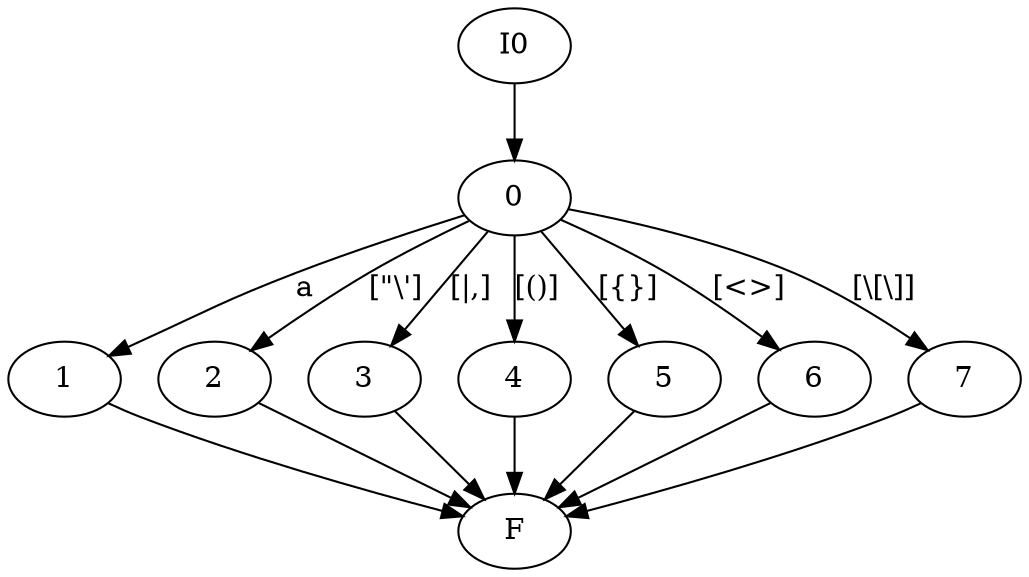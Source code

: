 digraph
{
  vcsn_context = "[\"\\'()\\,\\<\\>\\[\\]a-z{\\|}]? → 𝔹"
  0 -> 1 [label = a]
  0 -> 2 [label = "[\"\\']"]
  0 -> 3 [label = "[|,]"]
  0 -> 4 [label = "[()]"]
  0 -> 5 [label = "[{}]"]
  0 -> 6 [label = "[<>]"]
  0 -> 7 [label = "[\\[\\]]"]
  I0 -> 0
  {1 2 3 4 5 6 7} -> F
}
